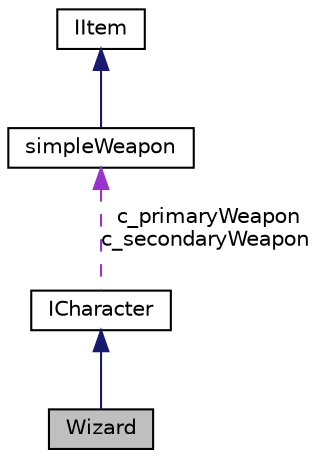 digraph "Wizard"
{
 // LATEX_PDF_SIZE
  edge [fontname="Helvetica",fontsize="10",labelfontname="Helvetica",labelfontsize="10"];
  node [fontname="Helvetica",fontsize="10",shape=record];
  Node1 [label="Wizard",height=0.2,width=0.4,color="black", fillcolor="grey75", style="filled", fontcolor="black",tooltip=" "];
  Node2 -> Node1 [dir="back",color="midnightblue",fontsize="10",style="solid",fontname="Helvetica"];
  Node2 [label="ICharacter",height=0.2,width=0.4,color="black", fillcolor="white", style="filled",URL="$classICharacter.html",tooltip=" "];
  Node3 -> Node2 [dir="back",color="darkorchid3",fontsize="10",style="dashed",label=" c_primaryWeapon\nc_secondaryWeapon" ,fontname="Helvetica"];
  Node3 [label="simpleWeapon",height=0.2,width=0.4,color="black", fillcolor="white", style="filled",URL="$classsimpleWeapon.html",tooltip=" "];
  Node4 -> Node3 [dir="back",color="midnightblue",fontsize="10",style="solid",fontname="Helvetica"];
  Node4 [label="IItem",height=0.2,width=0.4,color="black", fillcolor="white", style="filled",URL="$classIItem.html",tooltip=" "];
}
